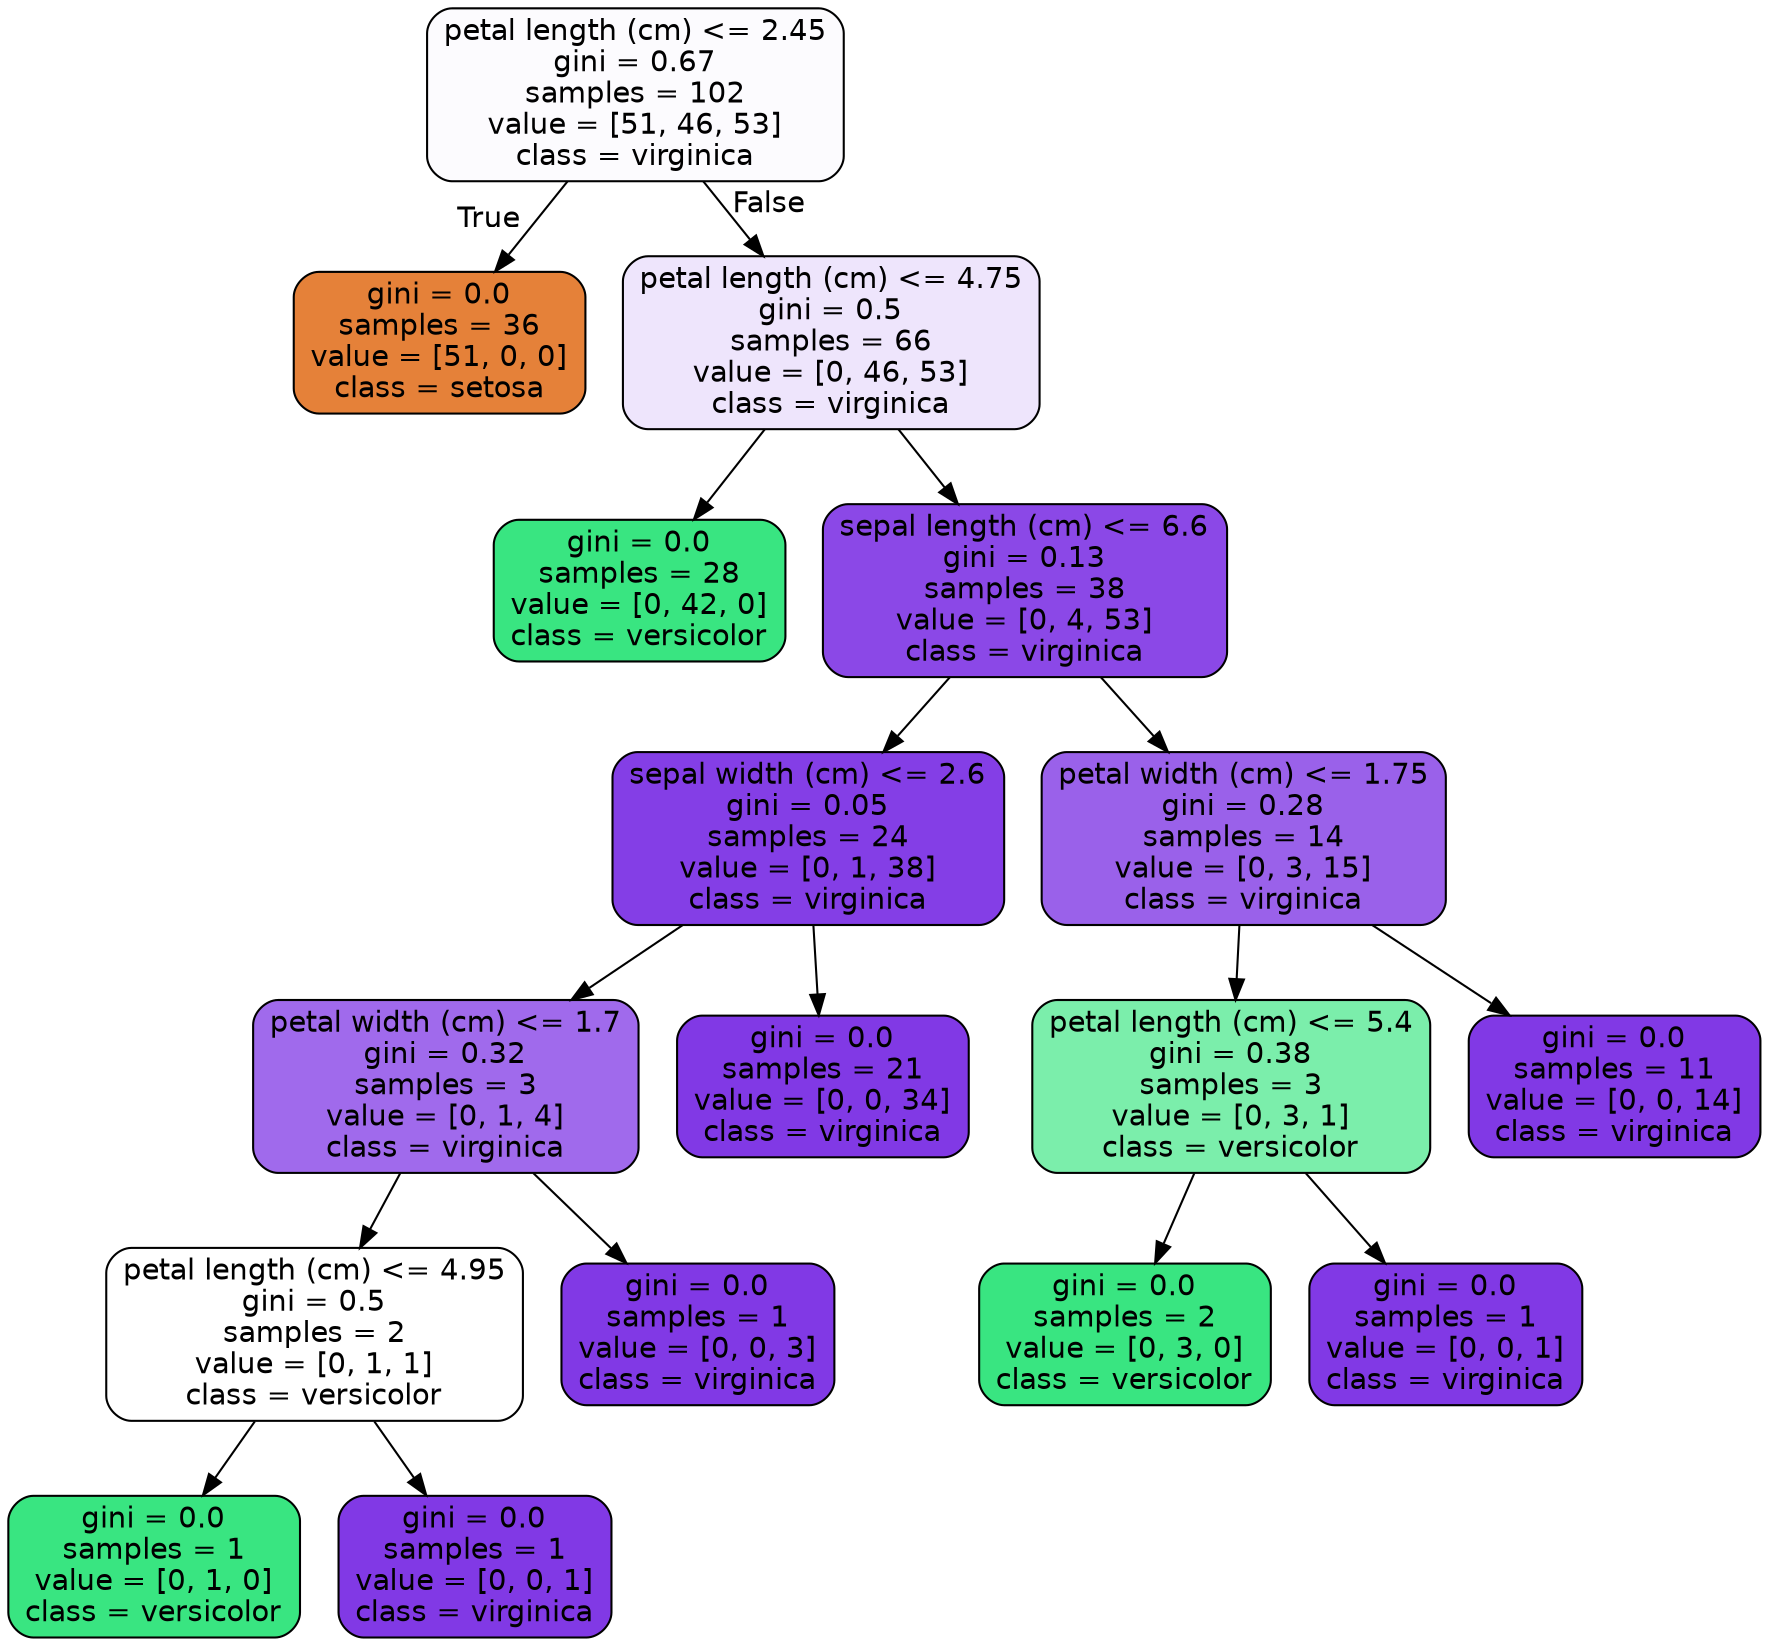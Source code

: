 digraph Tree {
node [shape=box, style="filled, rounded", color="black", fontname=helvetica] ;
edge [fontname=helvetica] ;
0 [label="petal length (cm) <= 2.45\ngini = 0.67\nsamples = 102\nvalue = [51, 46, 53]\nclass = virginica", fillcolor="#fcfbfe"] ;
1 [label="gini = 0.0\nsamples = 36\nvalue = [51, 0, 0]\nclass = setosa", fillcolor="#e58139"] ;
0 -> 1 [labeldistance=2.5, labelangle=45, headlabel="True"] ;
2 [label="petal length (cm) <= 4.75\ngini = 0.5\nsamples = 66\nvalue = [0, 46, 53]\nclass = virginica", fillcolor="#eee5fc"] ;
0 -> 2 [labeldistance=2.5, labelangle=-45, headlabel="False"] ;
3 [label="gini = 0.0\nsamples = 28\nvalue = [0, 42, 0]\nclass = versicolor", fillcolor="#39e581"] ;
2 -> 3 ;
4 [label="sepal length (cm) <= 6.6\ngini = 0.13\nsamples = 38\nvalue = [0, 4, 53]\nclass = virginica", fillcolor="#8b48e7"] ;
2 -> 4 ;
5 [label="sepal width (cm) <= 2.6\ngini = 0.05\nsamples = 24\nvalue = [0, 1, 38]\nclass = virginica", fillcolor="#843ee6"] ;
4 -> 5 ;
6 [label="petal width (cm) <= 1.7\ngini = 0.32\nsamples = 3\nvalue = [0, 1, 4]\nclass = virginica", fillcolor="#a06aec"] ;
5 -> 6 ;
7 [label="petal length (cm) <= 4.95\ngini = 0.5\nsamples = 2\nvalue = [0, 1, 1]\nclass = versicolor", fillcolor="#ffffff"] ;
6 -> 7 ;
8 [label="gini = 0.0\nsamples = 1\nvalue = [0, 1, 0]\nclass = versicolor", fillcolor="#39e581"] ;
7 -> 8 ;
9 [label="gini = 0.0\nsamples = 1\nvalue = [0, 0, 1]\nclass = virginica", fillcolor="#8139e5"] ;
7 -> 9 ;
10 [label="gini = 0.0\nsamples = 1\nvalue = [0, 0, 3]\nclass = virginica", fillcolor="#8139e5"] ;
6 -> 10 ;
11 [label="gini = 0.0\nsamples = 21\nvalue = [0, 0, 34]\nclass = virginica", fillcolor="#8139e5"] ;
5 -> 11 ;
12 [label="petal width (cm) <= 1.75\ngini = 0.28\nsamples = 14\nvalue = [0, 3, 15]\nclass = virginica", fillcolor="#9a61ea"] ;
4 -> 12 ;
13 [label="petal length (cm) <= 5.4\ngini = 0.38\nsamples = 3\nvalue = [0, 3, 1]\nclass = versicolor", fillcolor="#7beeab"] ;
12 -> 13 ;
14 [label="gini = 0.0\nsamples = 2\nvalue = [0, 3, 0]\nclass = versicolor", fillcolor="#39e581"] ;
13 -> 14 ;
15 [label="gini = 0.0\nsamples = 1\nvalue = [0, 0, 1]\nclass = virginica", fillcolor="#8139e5"] ;
13 -> 15 ;
16 [label="gini = 0.0\nsamples = 11\nvalue = [0, 0, 14]\nclass = virginica", fillcolor="#8139e5"] ;
12 -> 16 ;
}